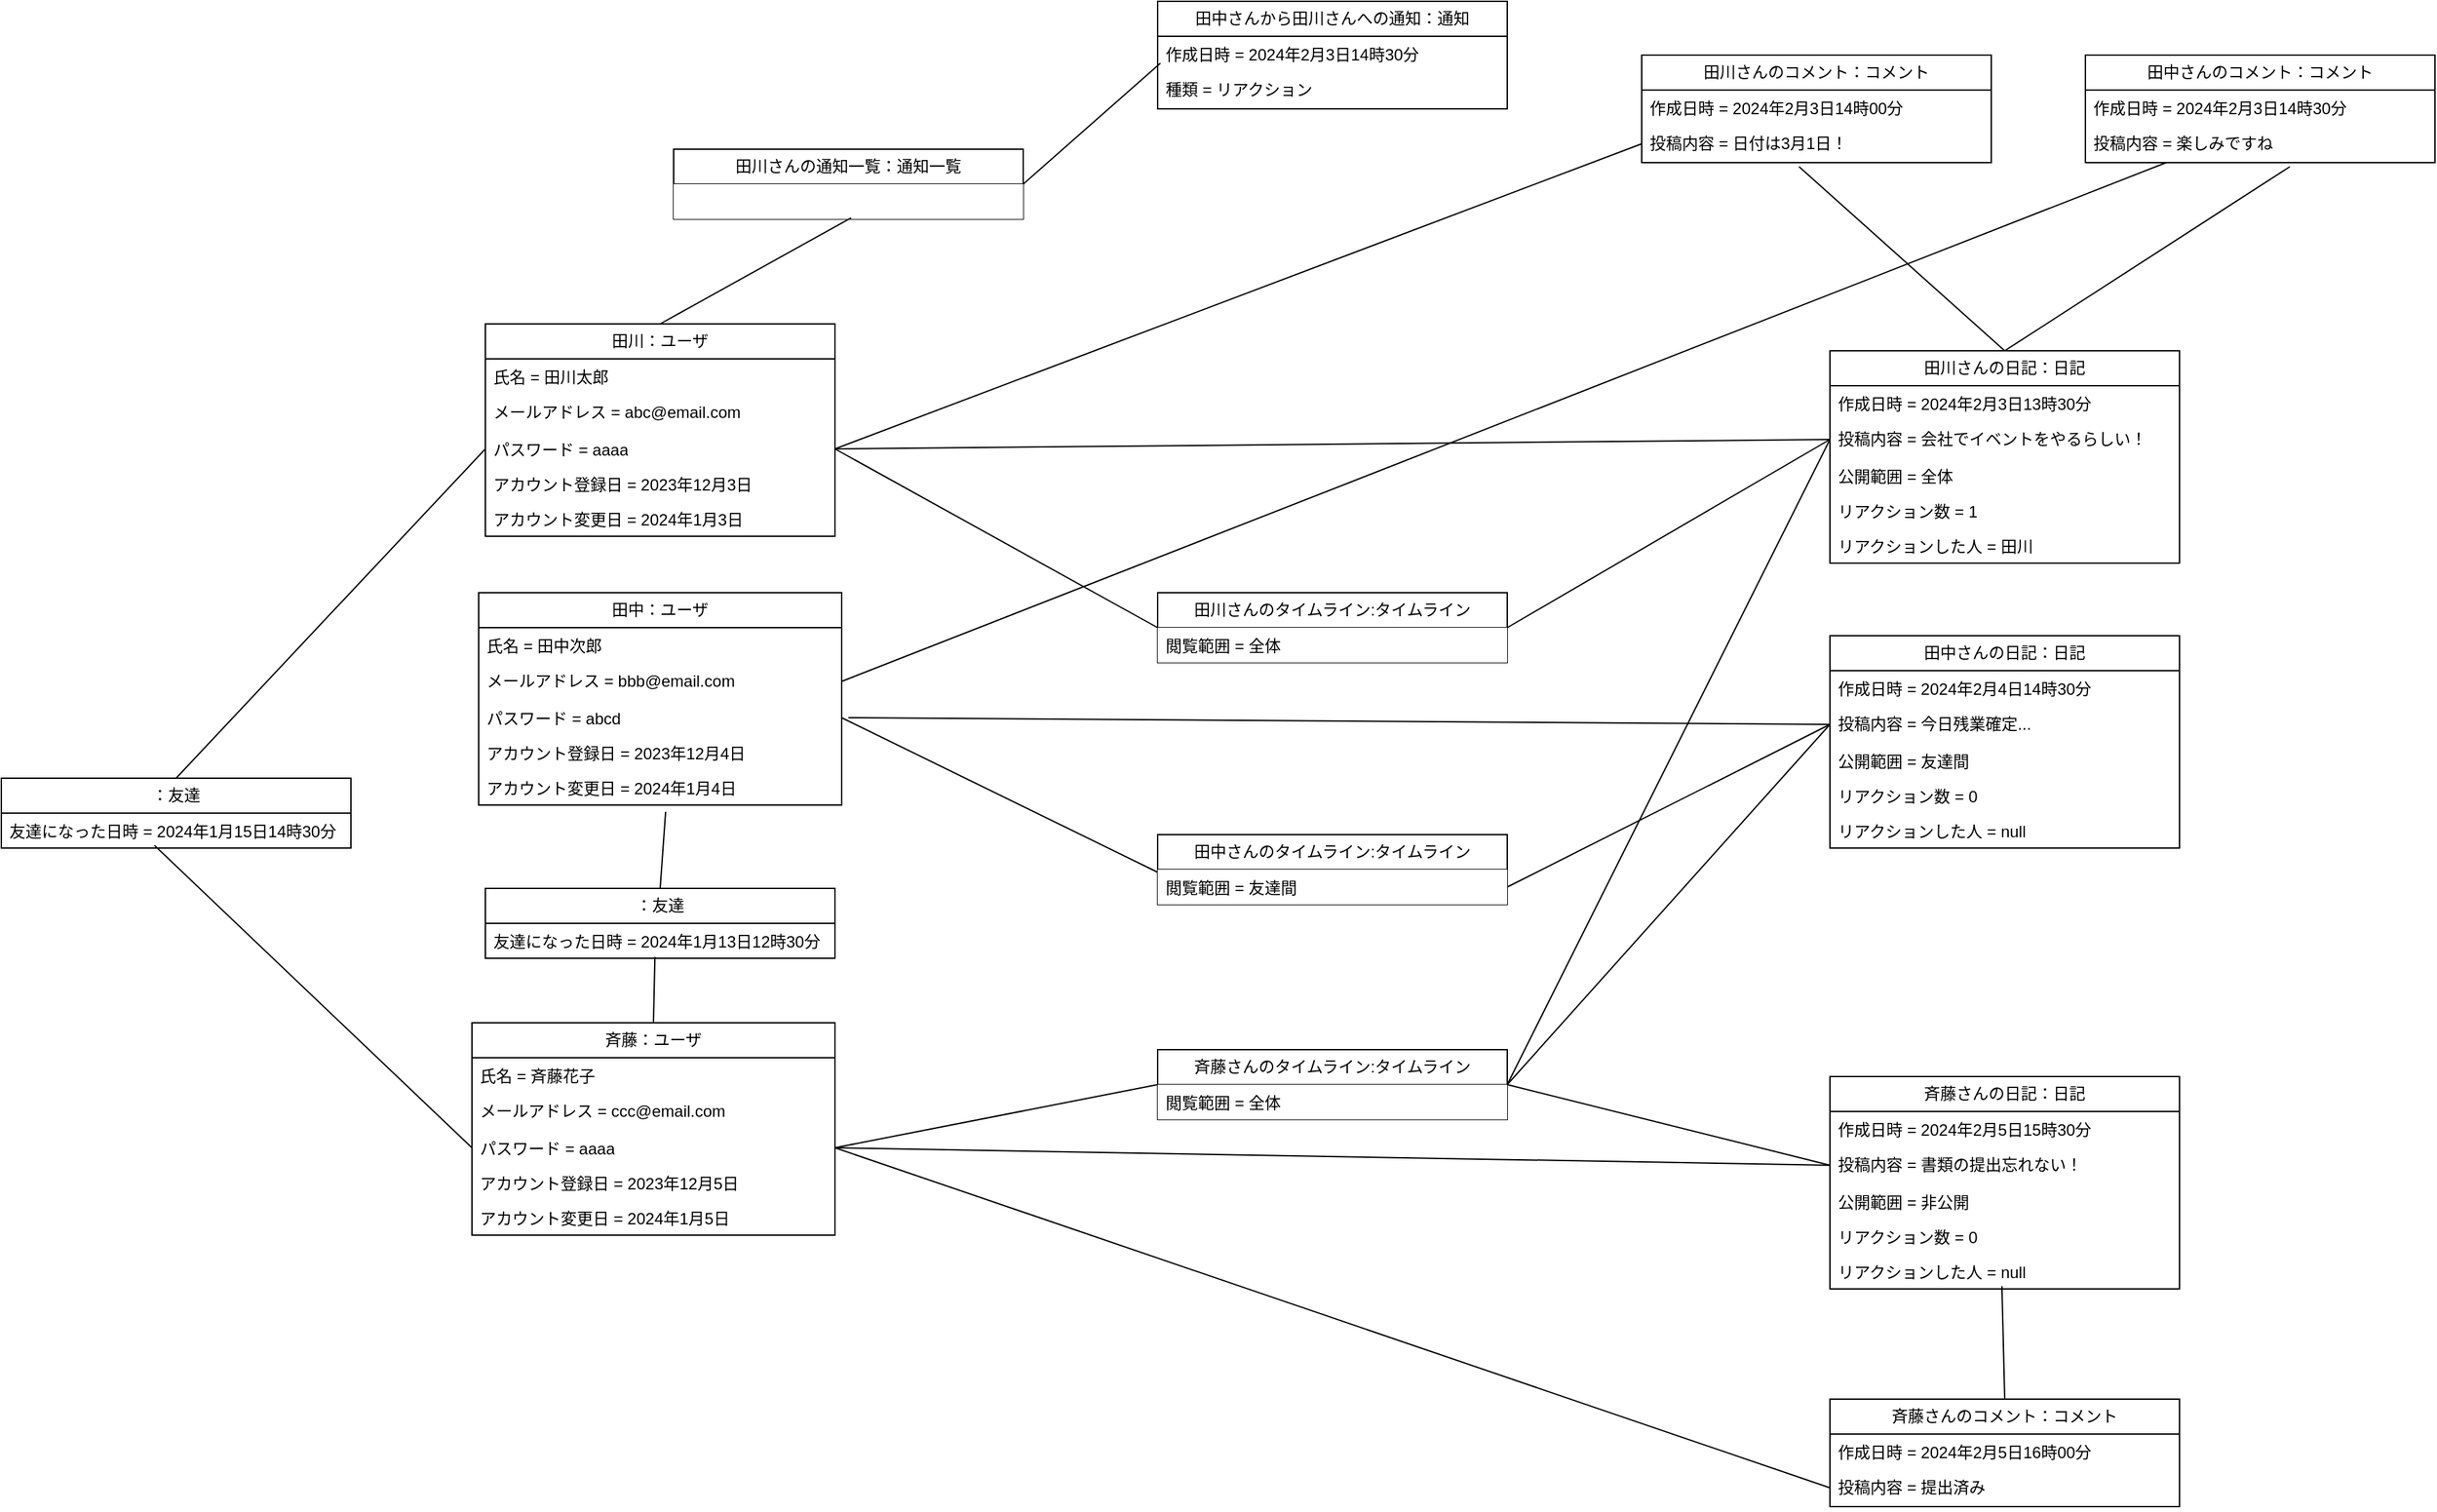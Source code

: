 <mxfile version="22.1.21" type="device">
  <diagram name="ページ1" id="hioD3c3DfjAZVnL70uwH">
    <mxGraphModel dx="2234" dy="1591" grid="1" gridSize="10" guides="1" tooltips="1" connect="1" arrows="1" fold="1" page="0" pageScale="1" pageWidth="827" pageHeight="1169" math="0" shadow="0">
      <root>
        <mxCell id="0" />
        <mxCell id="1" parent="0" />
        <mxCell id="Bds517y--5FpbwppwOpv-1" value="田川：ユーザ" style="swimlane;fontStyle=0;childLayout=stackLayout;horizontal=1;startSize=26;fillColor=none;horizontalStack=0;resizeParent=1;resizeParentMax=0;resizeLast=0;collapsible=1;marginBottom=0;whiteSpace=wrap;html=1;" parent="1" vertex="1">
          <mxGeometry x="-100" y="-240" width="260" height="158" as="geometry" />
        </mxCell>
        <mxCell id="Bds517y--5FpbwppwOpv-2" value="氏名 = 田川太郎" style="text;strokeColor=none;fillColor=none;align=left;verticalAlign=top;spacingLeft=4;spacingRight=4;overflow=hidden;rotatable=0;points=[[0,0.5],[1,0.5]];portConstraint=eastwest;whiteSpace=wrap;html=1;" parent="Bds517y--5FpbwppwOpv-1" vertex="1">
          <mxGeometry y="26" width="260" height="26" as="geometry" />
        </mxCell>
        <mxCell id="Bds517y--5FpbwppwOpv-3" value="メールアドレス = abc@email.com" style="text;strokeColor=none;fillColor=none;align=left;verticalAlign=top;spacingLeft=4;spacingRight=4;overflow=hidden;rotatable=0;points=[[0,0.5],[1,0.5]];portConstraint=eastwest;whiteSpace=wrap;html=1;" parent="Bds517y--5FpbwppwOpv-1" vertex="1">
          <mxGeometry y="52" width="260" height="28" as="geometry" />
        </mxCell>
        <mxCell id="Bds517y--5FpbwppwOpv-4" value="パスワード = aaaa" style="text;strokeColor=none;fillColor=none;align=left;verticalAlign=top;spacingLeft=4;spacingRight=4;overflow=hidden;rotatable=0;points=[[0,0.5],[1,0.5]];portConstraint=eastwest;whiteSpace=wrap;html=1;" parent="Bds517y--5FpbwppwOpv-1" vertex="1">
          <mxGeometry y="80" width="260" height="26" as="geometry" />
        </mxCell>
        <mxCell id="Bds517y--5FpbwppwOpv-5" value="アカウント登録日 = 2023年12月3日" style="text;strokeColor=none;fillColor=none;align=left;verticalAlign=top;spacingLeft=4;spacingRight=4;overflow=hidden;rotatable=0;points=[[0,0.5],[1,0.5]];portConstraint=eastwest;whiteSpace=wrap;html=1;" parent="Bds517y--5FpbwppwOpv-1" vertex="1">
          <mxGeometry y="106" width="260" height="26" as="geometry" />
        </mxCell>
        <mxCell id="Bds517y--5FpbwppwOpv-6" value="アカウント変更日 = 2024年1月3日" style="text;strokeColor=none;fillColor=none;align=left;verticalAlign=top;spacingLeft=4;spacingRight=4;overflow=hidden;rotatable=0;points=[[0,0.5],[1,0.5]];portConstraint=eastwest;whiteSpace=wrap;html=1;" parent="Bds517y--5FpbwppwOpv-1" vertex="1">
          <mxGeometry y="132" width="260" height="26" as="geometry" />
        </mxCell>
        <mxCell id="Bds517y--5FpbwppwOpv-7" value="田中：ユーザ" style="swimlane;fontStyle=0;childLayout=stackLayout;horizontal=1;startSize=26;fillColor=none;horizontalStack=0;resizeParent=1;resizeParentMax=0;resizeLast=0;collapsible=1;marginBottom=0;whiteSpace=wrap;html=1;" parent="1" vertex="1">
          <mxGeometry x="-105" y="-40" width="270" height="158" as="geometry" />
        </mxCell>
        <mxCell id="Bds517y--5FpbwppwOpv-8" value="氏名 = 田中次郎" style="text;strokeColor=none;fillColor=none;align=left;verticalAlign=top;spacingLeft=4;spacingRight=4;overflow=hidden;rotatable=0;points=[[0,0.5],[1,0.5]];portConstraint=eastwest;whiteSpace=wrap;html=1;" parent="Bds517y--5FpbwppwOpv-7" vertex="1">
          <mxGeometry y="26" width="270" height="26" as="geometry" />
        </mxCell>
        <mxCell id="Bds517y--5FpbwppwOpv-9" value="メールアドレス = bbb@email.com" style="text;strokeColor=none;fillColor=none;align=left;verticalAlign=top;spacingLeft=4;spacingRight=4;overflow=hidden;rotatable=0;points=[[0,0.5],[1,0.5]];portConstraint=eastwest;whiteSpace=wrap;html=1;" parent="Bds517y--5FpbwppwOpv-7" vertex="1">
          <mxGeometry y="52" width="270" height="28" as="geometry" />
        </mxCell>
        <mxCell id="Bds517y--5FpbwppwOpv-10" value="パスワード = abcd" style="text;strokeColor=none;fillColor=none;align=left;verticalAlign=top;spacingLeft=4;spacingRight=4;overflow=hidden;rotatable=0;points=[[0,0.5],[1,0.5]];portConstraint=eastwest;whiteSpace=wrap;html=1;" parent="Bds517y--5FpbwppwOpv-7" vertex="1">
          <mxGeometry y="80" width="270" height="26" as="geometry" />
        </mxCell>
        <mxCell id="Bds517y--5FpbwppwOpv-11" value="アカウント登録日 = 2023年12月4日" style="text;strokeColor=none;fillColor=none;align=left;verticalAlign=top;spacingLeft=4;spacingRight=4;overflow=hidden;rotatable=0;points=[[0,0.5],[1,0.5]];portConstraint=eastwest;whiteSpace=wrap;html=1;" parent="Bds517y--5FpbwppwOpv-7" vertex="1">
          <mxGeometry y="106" width="270" height="26" as="geometry" />
        </mxCell>
        <mxCell id="Bds517y--5FpbwppwOpv-12" value="アカウント変更日 = 2024年1月4日" style="text;strokeColor=none;fillColor=none;align=left;verticalAlign=top;spacingLeft=4;spacingRight=4;overflow=hidden;rotatable=0;points=[[0,0.5],[1,0.5]];portConstraint=eastwest;whiteSpace=wrap;html=1;" parent="Bds517y--5FpbwppwOpv-7" vertex="1">
          <mxGeometry y="132" width="270" height="26" as="geometry" />
        </mxCell>
        <mxCell id="Bds517y--5FpbwppwOpv-13" value="斉藤：ユーザ" style="swimlane;fontStyle=0;childLayout=stackLayout;horizontal=1;startSize=26;fillColor=none;horizontalStack=0;resizeParent=1;resizeParentMax=0;resizeLast=0;collapsible=1;marginBottom=0;whiteSpace=wrap;html=1;" parent="1" vertex="1">
          <mxGeometry x="-110" y="280" width="270" height="158" as="geometry" />
        </mxCell>
        <mxCell id="Bds517y--5FpbwppwOpv-14" value="氏名 = 斉藤花子" style="text;strokeColor=none;fillColor=none;align=left;verticalAlign=top;spacingLeft=4;spacingRight=4;overflow=hidden;rotatable=0;points=[[0,0.5],[1,0.5]];portConstraint=eastwest;whiteSpace=wrap;html=1;" parent="Bds517y--5FpbwppwOpv-13" vertex="1">
          <mxGeometry y="26" width="270" height="26" as="geometry" />
        </mxCell>
        <mxCell id="Bds517y--5FpbwppwOpv-15" value="メールアドレス = ccc@email.com" style="text;strokeColor=none;fillColor=none;align=left;verticalAlign=top;spacingLeft=4;spacingRight=4;overflow=hidden;rotatable=0;points=[[0,0.5],[1,0.5]];portConstraint=eastwest;whiteSpace=wrap;html=1;" parent="Bds517y--5FpbwppwOpv-13" vertex="1">
          <mxGeometry y="52" width="270" height="28" as="geometry" />
        </mxCell>
        <mxCell id="Bds517y--5FpbwppwOpv-16" value="パスワード = aaaa" style="text;strokeColor=none;fillColor=none;align=left;verticalAlign=top;spacingLeft=4;spacingRight=4;overflow=hidden;rotatable=0;points=[[0,0.5],[1,0.5]];portConstraint=eastwest;whiteSpace=wrap;html=1;" parent="Bds517y--5FpbwppwOpv-13" vertex="1">
          <mxGeometry y="80" width="270" height="26" as="geometry" />
        </mxCell>
        <mxCell id="Bds517y--5FpbwppwOpv-17" value="アカウント登録日 = 2023年12月5日" style="text;strokeColor=none;fillColor=none;align=left;verticalAlign=top;spacingLeft=4;spacingRight=4;overflow=hidden;rotatable=0;points=[[0,0.5],[1,0.5]];portConstraint=eastwest;whiteSpace=wrap;html=1;" parent="Bds517y--5FpbwppwOpv-13" vertex="1">
          <mxGeometry y="106" width="270" height="26" as="geometry" />
        </mxCell>
        <mxCell id="Bds517y--5FpbwppwOpv-18" value="アカウント変更日 = 2024年1月5日" style="text;strokeColor=none;fillColor=none;align=left;verticalAlign=top;spacingLeft=4;spacingRight=4;overflow=hidden;rotatable=0;points=[[0,0.5],[1,0.5]];portConstraint=eastwest;whiteSpace=wrap;html=1;" parent="Bds517y--5FpbwppwOpv-13" vertex="1">
          <mxGeometry y="132" width="270" height="26" as="geometry" />
        </mxCell>
        <mxCell id="Bds517y--5FpbwppwOpv-19" value="田川さんの日記：日記" style="swimlane;fontStyle=0;childLayout=stackLayout;horizontal=1;startSize=26;fillColor=none;horizontalStack=0;resizeParent=1;resizeParentMax=0;resizeLast=0;collapsible=1;marginBottom=0;whiteSpace=wrap;html=1;" parent="1" vertex="1">
          <mxGeometry x="900" y="-220" width="260" height="158" as="geometry" />
        </mxCell>
        <mxCell id="Bds517y--5FpbwppwOpv-20" value="作成日時 =&amp;nbsp;2024年2月3日13時30分" style="text;strokeColor=none;fillColor=none;align=left;verticalAlign=top;spacingLeft=4;spacingRight=4;overflow=hidden;rotatable=0;points=[[0,0.5],[1,0.5]];portConstraint=eastwest;whiteSpace=wrap;html=1;" parent="Bds517y--5FpbwppwOpv-19" vertex="1">
          <mxGeometry y="26" width="260" height="26" as="geometry" />
        </mxCell>
        <mxCell id="Bds517y--5FpbwppwOpv-21" value="投稿内容 =&amp;nbsp;会社でイベントをやるらしい！" style="text;strokeColor=none;fillColor=none;align=left;verticalAlign=top;spacingLeft=4;spacingRight=4;overflow=hidden;rotatable=0;points=[[0,0.5],[1,0.5]];portConstraint=eastwest;whiteSpace=wrap;html=1;" parent="Bds517y--5FpbwppwOpv-19" vertex="1">
          <mxGeometry y="52" width="260" height="28" as="geometry" />
        </mxCell>
        <mxCell id="Bds517y--5FpbwppwOpv-22" value="公開範囲 = 全体" style="text;strokeColor=none;fillColor=none;align=left;verticalAlign=top;spacingLeft=4;spacingRight=4;overflow=hidden;rotatable=0;points=[[0,0.5],[1,0.5]];portConstraint=eastwest;whiteSpace=wrap;html=1;" parent="Bds517y--5FpbwppwOpv-19" vertex="1">
          <mxGeometry y="80" width="260" height="26" as="geometry" />
        </mxCell>
        <mxCell id="Bds517y--5FpbwppwOpv-23" value="リアクション数 = 1" style="text;strokeColor=none;fillColor=none;align=left;verticalAlign=top;spacingLeft=4;spacingRight=4;overflow=hidden;rotatable=0;points=[[0,0.5],[1,0.5]];portConstraint=eastwest;whiteSpace=wrap;html=1;" parent="Bds517y--5FpbwppwOpv-19" vertex="1">
          <mxGeometry y="106" width="260" height="26" as="geometry" />
        </mxCell>
        <mxCell id="Bds517y--5FpbwppwOpv-24" value="リアクションした人 = 田川" style="text;strokeColor=none;fillColor=none;align=left;verticalAlign=top;spacingLeft=4;spacingRight=4;overflow=hidden;rotatable=0;points=[[0,0.5],[1,0.5]];portConstraint=eastwest;whiteSpace=wrap;html=1;" parent="Bds517y--5FpbwppwOpv-19" vertex="1">
          <mxGeometry y="132" width="260" height="26" as="geometry" />
        </mxCell>
        <mxCell id="Bds517y--5FpbwppwOpv-25" value="田中さんの日記：日記" style="swimlane;fontStyle=0;childLayout=stackLayout;horizontal=1;startSize=26;fillColor=none;horizontalStack=0;resizeParent=1;resizeParentMax=0;resizeLast=0;collapsible=1;marginBottom=0;whiteSpace=wrap;html=1;" parent="1" vertex="1">
          <mxGeometry x="900" y="-8" width="260" height="158" as="geometry" />
        </mxCell>
        <mxCell id="Bds517y--5FpbwppwOpv-26" value="作成日時 =&amp;nbsp;2024年2月4日14時30分" style="text;strokeColor=none;fillColor=none;align=left;verticalAlign=top;spacingLeft=4;spacingRight=4;overflow=hidden;rotatable=0;points=[[0,0.5],[1,0.5]];portConstraint=eastwest;whiteSpace=wrap;html=1;" parent="Bds517y--5FpbwppwOpv-25" vertex="1">
          <mxGeometry y="26" width="260" height="26" as="geometry" />
        </mxCell>
        <mxCell id="Bds517y--5FpbwppwOpv-27" value="投稿内容 =&amp;nbsp;今日残業確定..." style="text;strokeColor=none;fillColor=none;align=left;verticalAlign=top;spacingLeft=4;spacingRight=4;overflow=hidden;rotatable=0;points=[[0,0.5],[1,0.5]];portConstraint=eastwest;whiteSpace=wrap;html=1;" parent="Bds517y--5FpbwppwOpv-25" vertex="1">
          <mxGeometry y="52" width="260" height="28" as="geometry" />
        </mxCell>
        <mxCell id="Bds517y--5FpbwppwOpv-28" value="公開範囲 = 友達間" style="text;strokeColor=none;fillColor=none;align=left;verticalAlign=top;spacingLeft=4;spacingRight=4;overflow=hidden;rotatable=0;points=[[0,0.5],[1,0.5]];portConstraint=eastwest;whiteSpace=wrap;html=1;" parent="Bds517y--5FpbwppwOpv-25" vertex="1">
          <mxGeometry y="80" width="260" height="26" as="geometry" />
        </mxCell>
        <mxCell id="Bds517y--5FpbwppwOpv-73" value="リアクション数 = 0" style="text;strokeColor=none;fillColor=none;align=left;verticalAlign=top;spacingLeft=4;spacingRight=4;overflow=hidden;rotatable=0;points=[[0,0.5],[1,0.5]];portConstraint=eastwest;whiteSpace=wrap;html=1;" parent="Bds517y--5FpbwppwOpv-25" vertex="1">
          <mxGeometry y="106" width="260" height="26" as="geometry" />
        </mxCell>
        <mxCell id="Bds517y--5FpbwppwOpv-74" value="リアクションした人 = null" style="text;strokeColor=none;fillColor=none;align=left;verticalAlign=top;spacingLeft=4;spacingRight=4;overflow=hidden;rotatable=0;points=[[0,0.5],[1,0.5]];portConstraint=eastwest;whiteSpace=wrap;html=1;" parent="Bds517y--5FpbwppwOpv-25" vertex="1">
          <mxGeometry y="132" width="260" height="26" as="geometry" />
        </mxCell>
        <mxCell id="Bds517y--5FpbwppwOpv-29" value="斉藤さんの日記：日記" style="swimlane;fontStyle=0;childLayout=stackLayout;horizontal=1;startSize=26;fillColor=none;horizontalStack=0;resizeParent=1;resizeParentMax=0;resizeLast=0;collapsible=1;marginBottom=0;whiteSpace=wrap;html=1;" parent="1" vertex="1">
          <mxGeometry x="900" y="320" width="260" height="158" as="geometry" />
        </mxCell>
        <mxCell id="Bds517y--5FpbwppwOpv-30" value="作成日時 =&amp;nbsp;2024年2月5日15時30分" style="text;strokeColor=none;fillColor=none;align=left;verticalAlign=top;spacingLeft=4;spacingRight=4;overflow=hidden;rotatable=0;points=[[0,0.5],[1,0.5]];portConstraint=eastwest;whiteSpace=wrap;html=1;" parent="Bds517y--5FpbwppwOpv-29" vertex="1">
          <mxGeometry y="26" width="260" height="26" as="geometry" />
        </mxCell>
        <mxCell id="Bds517y--5FpbwppwOpv-31" value="投稿内容 =&amp;nbsp;書類の提出忘れない！" style="text;strokeColor=none;fillColor=none;align=left;verticalAlign=top;spacingLeft=4;spacingRight=4;overflow=hidden;rotatable=0;points=[[0,0.5],[1,0.5]];portConstraint=eastwest;whiteSpace=wrap;html=1;" parent="Bds517y--5FpbwppwOpv-29" vertex="1">
          <mxGeometry y="52" width="260" height="28" as="geometry" />
        </mxCell>
        <mxCell id="Bds517y--5FpbwppwOpv-32" value="公開範囲 = 非公開" style="text;strokeColor=none;fillColor=none;align=left;verticalAlign=top;spacingLeft=4;spacingRight=4;overflow=hidden;rotatable=0;points=[[0,0.5],[1,0.5]];portConstraint=eastwest;whiteSpace=wrap;html=1;" parent="Bds517y--5FpbwppwOpv-29" vertex="1">
          <mxGeometry y="80" width="260" height="26" as="geometry" />
        </mxCell>
        <mxCell id="Bds517y--5FpbwppwOpv-76" value="リアクション数 = 0" style="text;strokeColor=none;fillColor=none;align=left;verticalAlign=top;spacingLeft=4;spacingRight=4;overflow=hidden;rotatable=0;points=[[0,0.5],[1,0.5]];portConstraint=eastwest;whiteSpace=wrap;html=1;" parent="Bds517y--5FpbwppwOpv-29" vertex="1">
          <mxGeometry y="106" width="260" height="26" as="geometry" />
        </mxCell>
        <mxCell id="Bds517y--5FpbwppwOpv-77" value="リアクションした人 = null" style="text;strokeColor=none;fillColor=none;align=left;verticalAlign=top;spacingLeft=4;spacingRight=4;overflow=hidden;rotatable=0;points=[[0,0.5],[1,0.5]];portConstraint=eastwest;whiteSpace=wrap;html=1;" parent="Bds517y--5FpbwppwOpv-29" vertex="1">
          <mxGeometry y="132" width="260" height="26" as="geometry" />
        </mxCell>
        <mxCell id="Bds517y--5FpbwppwOpv-33" style="edgeStyle=none;curved=1;rounded=0;orthogonalLoop=1;jettySize=auto;html=1;exitX=0;exitY=0.5;exitDx=0;exitDy=0;entryX=1;entryY=0.5;entryDx=0;entryDy=0;fontSize=12;endArrow=none;endFill=0;" parent="1" source="Bds517y--5FpbwppwOpv-31" target="Bds517y--5FpbwppwOpv-16" edge="1">
          <mxGeometry relative="1" as="geometry" />
        </mxCell>
        <mxCell id="Bds517y--5FpbwppwOpv-34" style="edgeStyle=none;curved=1;rounded=0;orthogonalLoop=1;jettySize=auto;html=1;exitX=0;exitY=0.5;exitDx=0;exitDy=0;entryX=1;entryY=0.5;entryDx=0;entryDy=0;fontSize=12;startSize=8;endSize=8;endArrow=none;endFill=0;" parent="1" source="Bds517y--5FpbwppwOpv-21" target="Bds517y--5FpbwppwOpv-4" edge="1">
          <mxGeometry relative="1" as="geometry" />
        </mxCell>
        <mxCell id="Bds517y--5FpbwppwOpv-35" value="：友達" style="swimlane;fontStyle=0;childLayout=stackLayout;horizontal=1;startSize=26;fillColor=none;horizontalStack=0;resizeParent=1;resizeParentMax=0;resizeLast=0;collapsible=1;marginBottom=0;whiteSpace=wrap;html=1;" parent="1" vertex="1">
          <mxGeometry x="-100" y="180" width="260" height="52" as="geometry" />
        </mxCell>
        <mxCell id="Bds517y--5FpbwppwOpv-36" value="友達になった日時 =&amp;nbsp;2024年1月13日12時30分" style="text;strokeColor=none;fillColor=none;align=left;verticalAlign=top;spacingLeft=4;spacingRight=4;overflow=hidden;rotatable=0;points=[[0,0.5],[1,0.5]];portConstraint=eastwest;whiteSpace=wrap;html=1;" parent="Bds517y--5FpbwppwOpv-35" vertex="1">
          <mxGeometry y="26" width="260" height="26" as="geometry" />
        </mxCell>
        <mxCell id="Bds517y--5FpbwppwOpv-37" style="edgeStyle=none;curved=1;rounded=0;orthogonalLoop=1;jettySize=auto;html=1;exitX=0.515;exitY=1.192;exitDx=0;exitDy=0;entryX=0.5;entryY=0;entryDx=0;entryDy=0;fontSize=12;startSize=8;endSize=8;exitPerimeter=0;endArrow=none;endFill=0;" parent="1" source="Bds517y--5FpbwppwOpv-12" target="Bds517y--5FpbwppwOpv-35" edge="1">
          <mxGeometry relative="1" as="geometry">
            <mxPoint x="490" y="139" as="targetPoint" />
          </mxGeometry>
        </mxCell>
        <mxCell id="Bds517y--5FpbwppwOpv-38" style="edgeStyle=none;curved=1;rounded=0;orthogonalLoop=1;jettySize=auto;html=1;exitX=0.5;exitY=0;exitDx=0;exitDy=0;entryX=0.485;entryY=0.962;entryDx=0;entryDy=0;fontSize=12;startSize=8;endSize=8;entryPerimeter=0;endArrow=none;endFill=0;" parent="1" source="Bds517y--5FpbwppwOpv-13" target="Bds517y--5FpbwppwOpv-36" edge="1">
          <mxGeometry relative="1" as="geometry">
            <mxPoint x="490" y="139" as="targetPoint" />
          </mxGeometry>
        </mxCell>
        <mxCell id="Bds517y--5FpbwppwOpv-39" style="edgeStyle=none;curved=1;rounded=0;orthogonalLoop=1;jettySize=auto;html=1;exitX=0;exitY=0.5;exitDx=0;exitDy=0;fontSize=12;startSize=8;endSize=8;endArrow=none;endFill=0;" parent="1" source="Bds517y--5FpbwppwOpv-27" edge="1">
          <mxGeometry relative="1" as="geometry">
            <mxPoint x="170" y="53" as="targetPoint" />
          </mxGeometry>
        </mxCell>
        <mxCell id="Bds517y--5FpbwppwOpv-40" style="edgeStyle=none;curved=1;rounded=0;orthogonalLoop=1;jettySize=auto;html=1;exitX=1;exitY=0.5;exitDx=0;exitDy=0;entryX=0;entryY=0.077;entryDx=0;entryDy=0;entryPerimeter=0;fontSize=12;startSize=8;endSize=8;endArrow=none;endFill=0;" parent="1" source="Bds517y--5FpbwppwOpv-10" target="Bds517y--5FpbwppwOpv-43" edge="1">
          <mxGeometry relative="1" as="geometry" />
        </mxCell>
        <mxCell id="Bds517y--5FpbwppwOpv-41" style="edgeStyle=none;curved=1;rounded=0;orthogonalLoop=1;jettySize=auto;html=1;exitX=1;exitY=0.75;exitDx=0;exitDy=0;entryX=0;entryY=0.5;entryDx=0;entryDy=0;fontSize=12;startSize=8;endSize=8;endArrow=none;endFill=0;" parent="1" source="Bds517y--5FpbwppwOpv-42" target="Bds517y--5FpbwppwOpv-27" edge="1">
          <mxGeometry relative="1" as="geometry" />
        </mxCell>
        <mxCell id="Bds517y--5FpbwppwOpv-42" value="田中さんのタイムライン:タイムライン" style="swimlane;fontStyle=0;childLayout=stackLayout;horizontal=1;startSize=26;fillColor=default;horizontalStack=0;resizeParent=1;resizeParentMax=0;resizeLast=0;collapsible=1;marginBottom=0;whiteSpace=wrap;html=1;" parent="1" vertex="1">
          <mxGeometry x="400" y="140" width="260" height="52" as="geometry" />
        </mxCell>
        <mxCell id="Bds517y--5FpbwppwOpv-43" value="閲覧範囲 = 友達間" style="text;strokeColor=none;fillColor=default;align=left;verticalAlign=top;spacingLeft=4;spacingRight=4;overflow=hidden;rotatable=0;points=[[0,0.5],[1,0.5]];portConstraint=eastwest;whiteSpace=wrap;html=1;" parent="Bds517y--5FpbwppwOpv-42" vertex="1">
          <mxGeometry y="26" width="260" height="26" as="geometry" />
        </mxCell>
        <mxCell id="Bds517y--5FpbwppwOpv-44" style="edgeStyle=none;curved=1;rounded=0;orthogonalLoop=1;jettySize=auto;html=1;exitX=1;exitY=0.5;exitDx=0;exitDy=0;entryX=0;entryY=0.5;entryDx=0;entryDy=0;fontSize=12;startSize=8;endSize=8;endArrow=none;endFill=0;" parent="1" source="Bds517y--5FpbwppwOpv-46" target="Bds517y--5FpbwppwOpv-21" edge="1">
          <mxGeometry relative="1" as="geometry" />
        </mxCell>
        <mxCell id="Bds517y--5FpbwppwOpv-45" style="edgeStyle=none;curved=1;rounded=0;orthogonalLoop=1;jettySize=auto;html=1;exitX=0;exitY=0.5;exitDx=0;exitDy=0;entryX=1;entryY=0.5;entryDx=0;entryDy=0;fontSize=12;startSize=8;endSize=8;endArrow=none;endFill=0;" parent="1" source="Bds517y--5FpbwppwOpv-46" target="Bds517y--5FpbwppwOpv-4" edge="1">
          <mxGeometry relative="1" as="geometry" />
        </mxCell>
        <mxCell id="Bds517y--5FpbwppwOpv-46" value="田川さんのタイムライン:タイムライン" style="swimlane;fontStyle=0;childLayout=stackLayout;horizontal=1;startSize=26;fillColor=default;horizontalStack=0;resizeParent=1;resizeParentMax=0;resizeLast=0;collapsible=1;marginBottom=0;whiteSpace=wrap;html=1;" parent="1" vertex="1">
          <mxGeometry x="400" y="-40" width="260" height="52" as="geometry" />
        </mxCell>
        <mxCell id="Bds517y--5FpbwppwOpv-47" value="閲覧範囲 = 全体" style="text;strokeColor=none;fillColor=default;align=left;verticalAlign=top;spacingLeft=4;spacingRight=4;overflow=hidden;rotatable=0;points=[[0,0.5],[1,0.5]];portConstraint=eastwest;whiteSpace=wrap;html=1;" parent="Bds517y--5FpbwppwOpv-46" vertex="1">
          <mxGeometry y="26" width="260" height="26" as="geometry" />
        </mxCell>
        <mxCell id="Bds517y--5FpbwppwOpv-48" style="edgeStyle=none;curved=1;rounded=0;orthogonalLoop=1;jettySize=auto;html=1;exitX=1;exitY=0.5;exitDx=0;exitDy=0;entryX=0;entryY=0.5;entryDx=0;entryDy=0;fontSize=12;startSize=8;endSize=8;endArrow=none;endFill=0;" parent="1" source="Bds517y--5FpbwppwOpv-52" target="Bds517y--5FpbwppwOpv-27" edge="1">
          <mxGeometry relative="1" as="geometry" />
        </mxCell>
        <mxCell id="Bds517y--5FpbwppwOpv-49" style="edgeStyle=none;curved=1;rounded=0;orthogonalLoop=1;jettySize=auto;html=1;exitX=1;exitY=0.5;exitDx=0;exitDy=0;entryX=0;entryY=0.5;entryDx=0;entryDy=0;fontSize=12;startSize=8;endSize=8;endArrow=none;endFill=0;" parent="1" source="Bds517y--5FpbwppwOpv-52" target="Bds517y--5FpbwppwOpv-31" edge="1">
          <mxGeometry relative="1" as="geometry" />
        </mxCell>
        <mxCell id="Bds517y--5FpbwppwOpv-50" style="edgeStyle=none;curved=1;rounded=0;orthogonalLoop=1;jettySize=auto;html=1;exitX=1;exitY=0.5;exitDx=0;exitDy=0;entryX=0;entryY=0.5;entryDx=0;entryDy=0;fontSize=12;startSize=8;endSize=8;endArrow=none;endFill=0;" parent="1" source="Bds517y--5FpbwppwOpv-52" target="Bds517y--5FpbwppwOpv-21" edge="1">
          <mxGeometry relative="1" as="geometry" />
        </mxCell>
        <mxCell id="Bds517y--5FpbwppwOpv-51" style="edgeStyle=none;curved=1;rounded=0;orthogonalLoop=1;jettySize=auto;html=1;exitX=0;exitY=0.5;exitDx=0;exitDy=0;entryX=1;entryY=0.5;entryDx=0;entryDy=0;fontSize=12;startSize=8;endSize=8;endArrow=none;endFill=0;" parent="1" source="Bds517y--5FpbwppwOpv-52" target="Bds517y--5FpbwppwOpv-16" edge="1">
          <mxGeometry relative="1" as="geometry" />
        </mxCell>
        <mxCell id="Bds517y--5FpbwppwOpv-52" value="斉藤さんのタイムライン:タイムライン" style="swimlane;fontStyle=0;childLayout=stackLayout;horizontal=1;startSize=26;fillColor=default;horizontalStack=0;resizeParent=1;resizeParentMax=0;resizeLast=0;collapsible=1;marginBottom=0;whiteSpace=wrap;html=1;" parent="1" vertex="1">
          <mxGeometry x="400" y="300" width="260" height="52" as="geometry" />
        </mxCell>
        <mxCell id="Bds517y--5FpbwppwOpv-53" value="閲覧範囲 = 全体" style="text;strokeColor=none;fillColor=default;align=left;verticalAlign=top;spacingLeft=4;spacingRight=4;overflow=hidden;rotatable=0;points=[[0,0.5],[1,0.5]];portConstraint=eastwest;whiteSpace=wrap;html=1;" parent="Bds517y--5FpbwppwOpv-52" vertex="1">
          <mxGeometry y="26" width="260" height="26" as="geometry" />
        </mxCell>
        <mxCell id="Bds517y--5FpbwppwOpv-54" value="田川さんのコメント：コメント" style="swimlane;fontStyle=0;childLayout=stackLayout;horizontal=1;startSize=26;fillColor=none;horizontalStack=0;resizeParent=1;resizeParentMax=0;resizeLast=0;collapsible=1;marginBottom=0;whiteSpace=wrap;html=1;" parent="1" vertex="1">
          <mxGeometry x="760" y="-440" width="260" height="80" as="geometry" />
        </mxCell>
        <mxCell id="Bds517y--5FpbwppwOpv-55" value="作成日時 =&amp;nbsp;2024年2月3日14時00分" style="text;strokeColor=none;fillColor=none;align=left;verticalAlign=top;spacingLeft=4;spacingRight=4;overflow=hidden;rotatable=0;points=[[0,0.5],[1,0.5]];portConstraint=eastwest;whiteSpace=wrap;html=1;" parent="Bds517y--5FpbwppwOpv-54" vertex="1">
          <mxGeometry y="26" width="260" height="26" as="geometry" />
        </mxCell>
        <mxCell id="Bds517y--5FpbwppwOpv-56" value="投稿内容 = 日付は3月1日！" style="text;strokeColor=none;fillColor=none;align=left;verticalAlign=top;spacingLeft=4;spacingRight=4;overflow=hidden;rotatable=0;points=[[0,0.5],[1,0.5]];portConstraint=eastwest;whiteSpace=wrap;html=1;" parent="Bds517y--5FpbwppwOpv-54" vertex="1">
          <mxGeometry y="52" width="260" height="28" as="geometry" />
        </mxCell>
        <mxCell id="Bds517y--5FpbwppwOpv-57" style="edgeStyle=none;curved=1;rounded=0;orthogonalLoop=1;jettySize=auto;html=1;exitX=0.5;exitY=0;exitDx=0;exitDy=0;entryX=0.45;entryY=1.107;entryDx=0;entryDy=0;entryPerimeter=0;fontSize=12;startSize=8;endSize=8;endArrow=none;endFill=0;" parent="1" source="Bds517y--5FpbwppwOpv-19" target="Bds517y--5FpbwppwOpv-56" edge="1">
          <mxGeometry relative="1" as="geometry">
            <mxPoint x="881.68" y="-333.376" as="targetPoint" />
          </mxGeometry>
        </mxCell>
        <mxCell id="Bds517y--5FpbwppwOpv-58" value="田中さんのコメント：コメント" style="swimlane;fontStyle=0;childLayout=stackLayout;horizontal=1;startSize=26;fillColor=none;horizontalStack=0;resizeParent=1;resizeParentMax=0;resizeLast=0;collapsible=1;marginBottom=0;whiteSpace=wrap;html=1;" parent="1" vertex="1">
          <mxGeometry x="1090" y="-440" width="260" height="80" as="geometry" />
        </mxCell>
        <mxCell id="Bds517y--5FpbwppwOpv-59" value="作成日時 =&amp;nbsp;2024年2月3日14時30分" style="text;strokeColor=none;fillColor=none;align=left;verticalAlign=top;spacingLeft=4;spacingRight=4;overflow=hidden;rotatable=0;points=[[0,0.5],[1,0.5]];portConstraint=eastwest;whiteSpace=wrap;html=1;" parent="Bds517y--5FpbwppwOpv-58" vertex="1">
          <mxGeometry y="26" width="260" height="26" as="geometry" />
        </mxCell>
        <mxCell id="Bds517y--5FpbwppwOpv-60" value="投稿内容 = 楽しみですね" style="text;strokeColor=none;fillColor=none;align=left;verticalAlign=top;spacingLeft=4;spacingRight=4;overflow=hidden;rotatable=0;points=[[0,0.5],[1,0.5]];portConstraint=eastwest;whiteSpace=wrap;html=1;" parent="Bds517y--5FpbwppwOpv-58" vertex="1">
          <mxGeometry y="52" width="260" height="28" as="geometry" />
        </mxCell>
        <mxCell id="Bds517y--5FpbwppwOpv-61" style="edgeStyle=none;curved=1;rounded=0;orthogonalLoop=1;jettySize=auto;html=1;exitX=0.5;exitY=0;exitDx=0;exitDy=0;entryX=0.585;entryY=1.107;entryDx=0;entryDy=0;entryPerimeter=0;fontSize=12;startSize=8;endSize=8;endArrow=none;endFill=0;" parent="1" source="Bds517y--5FpbwppwOpv-19" target="Bds517y--5FpbwppwOpv-60" edge="1">
          <mxGeometry relative="1" as="geometry">
            <mxPoint x="1225.98" y="-334.988" as="targetPoint" />
          </mxGeometry>
        </mxCell>
        <mxCell id="Bds517y--5FpbwppwOpv-62" value="斉藤さんのコメント：コメント" style="swimlane;fontStyle=0;childLayout=stackLayout;horizontal=1;startSize=26;fillColor=none;horizontalStack=0;resizeParent=1;resizeParentMax=0;resizeLast=0;collapsible=1;marginBottom=0;whiteSpace=wrap;html=1;" parent="1" vertex="1">
          <mxGeometry x="900" y="560" width="260" height="80" as="geometry" />
        </mxCell>
        <mxCell id="Bds517y--5FpbwppwOpv-63" value="作成日時 =&amp;nbsp;2024年2月5日16時00分" style="text;strokeColor=none;fillColor=none;align=left;verticalAlign=top;spacingLeft=4;spacingRight=4;overflow=hidden;rotatable=0;points=[[0,0.5],[1,0.5]];portConstraint=eastwest;whiteSpace=wrap;html=1;" parent="Bds517y--5FpbwppwOpv-62" vertex="1">
          <mxGeometry y="26" width="260" height="26" as="geometry" />
        </mxCell>
        <mxCell id="Bds517y--5FpbwppwOpv-64" value="投稿内容 = 提出済み" style="text;strokeColor=none;fillColor=none;align=left;verticalAlign=top;spacingLeft=4;spacingRight=4;overflow=hidden;rotatable=0;points=[[0,0.5],[1,0.5]];portConstraint=eastwest;whiteSpace=wrap;html=1;" parent="Bds517y--5FpbwppwOpv-62" vertex="1">
          <mxGeometry y="52" width="260" height="28" as="geometry" />
        </mxCell>
        <mxCell id="Bds517y--5FpbwppwOpv-65" style="edgeStyle=none;curved=1;rounded=0;orthogonalLoop=1;jettySize=auto;html=1;exitX=0.5;exitY=0;exitDx=0;exitDy=0;fontSize=12;startSize=8;endSize=8;endArrow=none;endFill=0;entryX=0.492;entryY=0.923;entryDx=0;entryDy=0;entryPerimeter=0;" parent="1" source="Bds517y--5FpbwppwOpv-62" target="Bds517y--5FpbwppwOpv-77" edge="1">
          <mxGeometry relative="1" as="geometry">
            <mxPoint x="1200" y="510" as="targetPoint" />
          </mxGeometry>
        </mxCell>
        <mxCell id="Bds517y--5FpbwppwOpv-66" style="edgeStyle=none;curved=1;rounded=0;orthogonalLoop=1;jettySize=auto;html=1;exitX=1;exitY=0.5;exitDx=0;exitDy=0;entryX=0;entryY=0.5;entryDx=0;entryDy=0;fontSize=12;startSize=8;endSize=8;endArrow=none;endFill=0;" parent="1" source="Bds517y--5FpbwppwOpv-4" target="Bds517y--5FpbwppwOpv-56" edge="1">
          <mxGeometry relative="1" as="geometry" />
        </mxCell>
        <mxCell id="Bds517y--5FpbwppwOpv-67" style="edgeStyle=none;curved=1;rounded=0;orthogonalLoop=1;jettySize=auto;html=1;exitX=0.231;exitY=1;exitDx=0;exitDy=0;entryX=1;entryY=0.5;entryDx=0;entryDy=0;fontSize=12;startSize=8;endSize=8;endArrow=none;endFill=0;exitPerimeter=0;" parent="1" source="Bds517y--5FpbwppwOpv-60" target="Bds517y--5FpbwppwOpv-9" edge="1">
          <mxGeometry relative="1" as="geometry">
            <mxPoint x="1090" y="-347" as="sourcePoint" />
          </mxGeometry>
        </mxCell>
        <mxCell id="Bds517y--5FpbwppwOpv-68" style="edgeStyle=none;curved=1;rounded=0;orthogonalLoop=1;jettySize=auto;html=1;exitX=0;exitY=0.5;exitDx=0;exitDy=0;entryX=1;entryY=0.5;entryDx=0;entryDy=0;fontSize=12;startSize=8;endSize=8;endArrow=none;endFill=0;" parent="1" source="Bds517y--5FpbwppwOpv-64" target="Bds517y--5FpbwppwOpv-16" edge="1">
          <mxGeometry relative="1" as="geometry" />
        </mxCell>
        <mxCell id="Bds517y--5FpbwppwOpv-69" style="edgeStyle=none;curved=1;rounded=0;orthogonalLoop=1;jettySize=auto;html=1;exitX=0.5;exitY=0;exitDx=0;exitDy=0;entryX=0;entryY=0.5;entryDx=0;entryDy=0;fontSize=12;startSize=8;endSize=8;endArrow=none;endFill=0;" parent="1" source="Bds517y--5FpbwppwOpv-70" target="Bds517y--5FpbwppwOpv-4" edge="1">
          <mxGeometry relative="1" as="geometry" />
        </mxCell>
        <mxCell id="Bds517y--5FpbwppwOpv-70" value="：友達" style="swimlane;fontStyle=0;childLayout=stackLayout;horizontal=1;startSize=26;fillColor=none;horizontalStack=0;resizeParent=1;resizeParentMax=0;resizeLast=0;collapsible=1;marginBottom=0;whiteSpace=wrap;html=1;" parent="1" vertex="1">
          <mxGeometry x="-460" y="98" width="260" height="52" as="geometry" />
        </mxCell>
        <mxCell id="Bds517y--5FpbwppwOpv-71" value="友達になった日時 =&amp;nbsp;2024年1月15日14時30分" style="text;strokeColor=none;fillColor=none;align=left;verticalAlign=top;spacingLeft=4;spacingRight=4;overflow=hidden;rotatable=0;points=[[0,0.5],[1,0.5]];portConstraint=eastwest;whiteSpace=wrap;html=1;" parent="Bds517y--5FpbwppwOpv-70" vertex="1">
          <mxGeometry y="26" width="260" height="26" as="geometry" />
        </mxCell>
        <mxCell id="Bds517y--5FpbwppwOpv-72" style="edgeStyle=none;curved=1;rounded=0;orthogonalLoop=1;jettySize=auto;html=1;exitX=0;exitY=0.5;exitDx=0;exitDy=0;entryX=0.438;entryY=0.923;entryDx=0;entryDy=0;entryPerimeter=0;fontSize=12;startSize=8;endSize=8;endArrow=none;endFill=0;" parent="1" source="Bds517y--5FpbwppwOpv-16" target="Bds517y--5FpbwppwOpv-71" edge="1">
          <mxGeometry relative="1" as="geometry" />
        </mxCell>
        <mxCell id="knr_j-ufHhummXom3rQt-1" value="田中さんから田川さんへの通知：通知" style="swimlane;fontStyle=0;childLayout=stackLayout;horizontal=1;startSize=26;fillColor=none;horizontalStack=0;resizeParent=1;resizeParentMax=0;resizeLast=0;collapsible=1;marginBottom=0;whiteSpace=wrap;html=1;" parent="1" vertex="1">
          <mxGeometry x="400" y="-480" width="260" height="80" as="geometry" />
        </mxCell>
        <mxCell id="knr_j-ufHhummXom3rQt-2" value="作成日時 =&amp;nbsp;2024年2月3日14時30分" style="text;strokeColor=none;fillColor=none;align=left;verticalAlign=top;spacingLeft=4;spacingRight=4;overflow=hidden;rotatable=0;points=[[0,0.5],[1,0.5]];portConstraint=eastwest;whiteSpace=wrap;html=1;" parent="knr_j-ufHhummXom3rQt-1" vertex="1">
          <mxGeometry y="26" width="260" height="26" as="geometry" />
        </mxCell>
        <mxCell id="knr_j-ufHhummXom3rQt-3" value="種類 = リアクション" style="text;strokeColor=none;fillColor=none;align=left;verticalAlign=top;spacingLeft=4;spacingRight=4;overflow=hidden;rotatable=0;points=[[0,0.5],[1,0.5]];portConstraint=eastwest;whiteSpace=wrap;html=1;" parent="knr_j-ufHhummXom3rQt-1" vertex="1">
          <mxGeometry y="52" width="260" height="28" as="geometry" />
        </mxCell>
        <mxCell id="L0Qec1aIQugxQx1ckpfM-1" value="田川さんの通知一覧：通知一覧" style="swimlane;fontStyle=0;childLayout=stackLayout;horizontal=1;startSize=26;fillColor=default;horizontalStack=0;resizeParent=1;resizeParentMax=0;resizeLast=0;collapsible=1;marginBottom=0;whiteSpace=wrap;html=1;" vertex="1" parent="1">
          <mxGeometry x="40" y="-370" width="260" height="52" as="geometry" />
        </mxCell>
        <mxCell id="L0Qec1aIQugxQx1ckpfM-2" value="" style="text;strokeColor=none;fillColor=default;align=left;verticalAlign=top;spacingLeft=4;spacingRight=4;overflow=hidden;rotatable=0;points=[[0,0.5],[1,0.5]];portConstraint=eastwest;whiteSpace=wrap;html=1;" vertex="1" parent="L0Qec1aIQugxQx1ckpfM-1">
          <mxGeometry y="26" width="260" height="26" as="geometry" />
        </mxCell>
        <mxCell id="L0Qec1aIQugxQx1ckpfM-3" style="edgeStyle=none;curved=1;rounded=0;orthogonalLoop=1;jettySize=auto;html=1;exitX=0.008;exitY=0.769;exitDx=0;exitDy=0;entryX=1;entryY=0.5;entryDx=0;entryDy=0;fontSize=12;startSize=8;endSize=8;endArrow=none;endFill=0;exitPerimeter=0;" edge="1" parent="1" source="knr_j-ufHhummXom3rQt-2" target="L0Qec1aIQugxQx1ckpfM-1">
          <mxGeometry relative="1" as="geometry" />
        </mxCell>
        <mxCell id="L0Qec1aIQugxQx1ckpfM-4" style="edgeStyle=none;curved=1;rounded=0;orthogonalLoop=1;jettySize=auto;html=1;exitX=0.5;exitY=0;exitDx=0;exitDy=0;entryX=0.508;entryY=0.962;entryDx=0;entryDy=0;entryPerimeter=0;fontSize=12;startSize=8;endSize=8;endArrow=none;endFill=0;" edge="1" parent="1" source="Bds517y--5FpbwppwOpv-1" target="L0Qec1aIQugxQx1ckpfM-2">
          <mxGeometry relative="1" as="geometry" />
        </mxCell>
      </root>
    </mxGraphModel>
  </diagram>
</mxfile>
